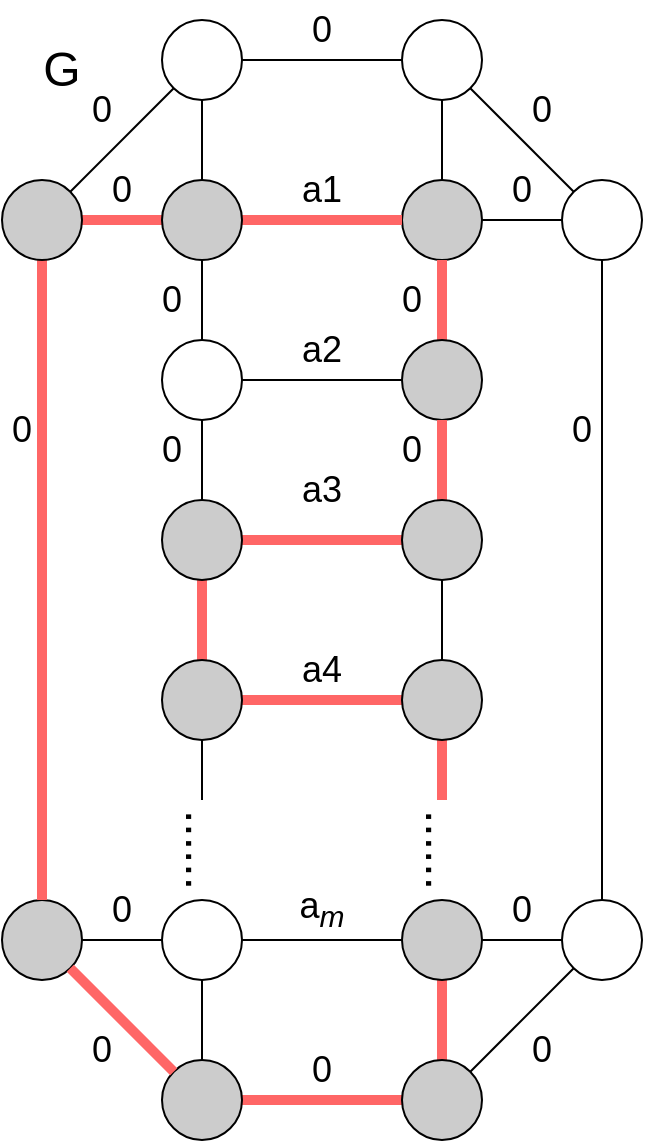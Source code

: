 <mxfile version="18.1.3" type="github">
  <diagram id="LmrDR_5DjWMxxekCSNVJ" name="Page-1">
    <mxGraphModel dx="1038" dy="579" grid="1" gridSize="10" guides="1" tooltips="1" connect="1" arrows="1" fold="1" page="1" pageScale="1" pageWidth="827" pageHeight="1169" math="0" shadow="0">
      <root>
        <mxCell id="0" />
        <mxCell id="1" parent="0" />
        <mxCell id="2z21b3cvbouEXiCNSWIQ-1" value="" style="ellipse;whiteSpace=wrap;html=1;aspect=fixed;fillColor=#CCCCCC;" vertex="1" parent="1">
          <mxGeometry x="120" y="520" width="40" height="40" as="geometry" />
        </mxCell>
        <mxCell id="2z21b3cvbouEXiCNSWIQ-2" style="edgeStyle=orthogonalEdgeStyle;rounded=0;orthogonalLoop=1;jettySize=auto;html=1;exitX=1;exitY=0.5;exitDx=0;exitDy=0;entryX=0;entryY=0.5;entryDx=0;entryDy=0;fontSize=24;endArrow=none;endFill=0;" edge="1" parent="1" source="2z21b3cvbouEXiCNSWIQ-3" target="2z21b3cvbouEXiCNSWIQ-42">
          <mxGeometry relative="1" as="geometry" />
        </mxCell>
        <mxCell id="2z21b3cvbouEXiCNSWIQ-3" value="" style="ellipse;whiteSpace=wrap;html=1;aspect=fixed;fillColor=#CCCCCC;" vertex="1" parent="1">
          <mxGeometry x="320" y="160" width="40" height="40" as="geometry" />
        </mxCell>
        <mxCell id="2z21b3cvbouEXiCNSWIQ-4" style="edgeStyle=orthogonalEdgeStyle;rounded=0;orthogonalLoop=1;jettySize=auto;html=1;exitX=0.5;exitY=0;exitDx=0;exitDy=0;entryX=0.5;entryY=1;entryDx=0;entryDy=0;fontSize=24;endArrow=none;endFill=0;strokeWidth=5;strokeColor=#FF6666;" edge="1" parent="1" source="2z21b3cvbouEXiCNSWIQ-6" target="2z21b3cvbouEXiCNSWIQ-3">
          <mxGeometry relative="1" as="geometry" />
        </mxCell>
        <mxCell id="2z21b3cvbouEXiCNSWIQ-6" value="" style="ellipse;whiteSpace=wrap;html=1;aspect=fixed;fillColor=#CCCCCC;" vertex="1" parent="1">
          <mxGeometry x="320" y="240" width="40" height="40" as="geometry" />
        </mxCell>
        <mxCell id="2z21b3cvbouEXiCNSWIQ-7" style="edgeStyle=orthogonalEdgeStyle;rounded=0;orthogonalLoop=1;jettySize=auto;html=1;exitX=1;exitY=0.5;exitDx=0;exitDy=0;entryX=0;entryY=0.5;entryDx=0;entryDy=0;fontSize=24;endArrow=none;endFill=0;" edge="1" parent="1" source="2z21b3cvbouEXiCNSWIQ-10" target="2z21b3cvbouEXiCNSWIQ-6">
          <mxGeometry relative="1" as="geometry" />
        </mxCell>
        <mxCell id="2z21b3cvbouEXiCNSWIQ-8" style="edgeStyle=orthogonalEdgeStyle;rounded=0;orthogonalLoop=1;jettySize=auto;html=1;exitX=0.5;exitY=0;exitDx=0;exitDy=0;entryX=0.5;entryY=1;entryDx=0;entryDy=0;fontSize=24;endArrow=none;endFill=0;" edge="1" parent="1" source="2z21b3cvbouEXiCNSWIQ-10" target="2z21b3cvbouEXiCNSWIQ-13">
          <mxGeometry relative="1" as="geometry" />
        </mxCell>
        <mxCell id="2z21b3cvbouEXiCNSWIQ-62" style="edgeStyle=orthogonalEdgeStyle;rounded=0;orthogonalLoop=1;jettySize=auto;html=1;exitX=0.5;exitY=1;exitDx=0;exitDy=0;entryX=0.5;entryY=0;entryDx=0;entryDy=0;endArrow=none;endFill=0;" edge="1" parent="1" source="2z21b3cvbouEXiCNSWIQ-10" target="2z21b3cvbouEXiCNSWIQ-60">
          <mxGeometry relative="1" as="geometry" />
        </mxCell>
        <mxCell id="2z21b3cvbouEXiCNSWIQ-10" value="" style="ellipse;whiteSpace=wrap;html=1;aspect=fixed;" vertex="1" parent="1">
          <mxGeometry x="200" y="240" width="40" height="40" as="geometry" />
        </mxCell>
        <mxCell id="2z21b3cvbouEXiCNSWIQ-11" style="edgeStyle=orthogonalEdgeStyle;rounded=0;orthogonalLoop=1;jettySize=auto;html=1;exitX=1;exitY=0.5;exitDx=0;exitDy=0;entryX=0;entryY=0.5;entryDx=0;entryDy=0;fontSize=24;endArrow=none;endFill=0;strokeColor=#FF6666;strokeWidth=5;" edge="1" parent="1" source="2z21b3cvbouEXiCNSWIQ-13" target="2z21b3cvbouEXiCNSWIQ-3">
          <mxGeometry relative="1" as="geometry" />
        </mxCell>
        <mxCell id="2z21b3cvbouEXiCNSWIQ-12" style="edgeStyle=orthogonalEdgeStyle;rounded=0;orthogonalLoop=1;jettySize=auto;html=1;exitX=0;exitY=0.5;exitDx=0;exitDy=0;entryX=1;entryY=0.5;entryDx=0;entryDy=0;fontSize=24;endArrow=none;endFill=0;strokeWidth=5;strokeColor=#FF6666;" edge="1" parent="1" source="2z21b3cvbouEXiCNSWIQ-13" target="2z21b3cvbouEXiCNSWIQ-34">
          <mxGeometry relative="1" as="geometry" />
        </mxCell>
        <mxCell id="2z21b3cvbouEXiCNSWIQ-13" value="" style="ellipse;whiteSpace=wrap;html=1;aspect=fixed;fillColor=#CCCCCC;" vertex="1" parent="1">
          <mxGeometry x="200" y="160" width="40" height="40" as="geometry" />
        </mxCell>
        <mxCell id="2z21b3cvbouEXiCNSWIQ-14" style="edgeStyle=orthogonalEdgeStyle;rounded=0;orthogonalLoop=1;jettySize=auto;html=1;exitX=1;exitY=0.5;exitDx=0;exitDy=0;entryX=0;entryY=0.5;entryDx=0;entryDy=0;fontSize=24;endArrow=none;endFill=0;strokeWidth=5;strokeColor=#FF6666;" edge="1" parent="1" source="2z21b3cvbouEXiCNSWIQ-15" target="2z21b3cvbouEXiCNSWIQ-35">
          <mxGeometry relative="1" as="geometry" />
        </mxCell>
        <mxCell id="2z21b3cvbouEXiCNSWIQ-15" value="" style="ellipse;whiteSpace=wrap;html=1;aspect=fixed;fillColor=#CCCCCC;" vertex="1" parent="1">
          <mxGeometry x="200" y="600" width="40" height="40" as="geometry" />
        </mxCell>
        <mxCell id="2z21b3cvbouEXiCNSWIQ-16" value="&lt;font style=&quot;font-size: 24px;&quot;&gt;......&lt;/font&gt;" style="text;html=1;strokeColor=none;fillColor=none;align=center;verticalAlign=middle;whiteSpace=wrap;rounded=0;rotation=90;" vertex="1" parent="1">
          <mxGeometry x="195" y="480" width="50" height="30" as="geometry" />
        </mxCell>
        <mxCell id="2z21b3cvbouEXiCNSWIQ-17" style="edgeStyle=orthogonalEdgeStyle;rounded=0;orthogonalLoop=1;jettySize=auto;html=1;exitX=1;exitY=0.5;exitDx=0;exitDy=0;entryX=0;entryY=0.5;entryDx=0;entryDy=0;fontSize=24;endArrow=none;endFill=0;" edge="1" parent="1" source="2z21b3cvbouEXiCNSWIQ-20" target="2z21b3cvbouEXiCNSWIQ-27">
          <mxGeometry relative="1" as="geometry" />
        </mxCell>
        <mxCell id="2z21b3cvbouEXiCNSWIQ-18" style="edgeStyle=orthogonalEdgeStyle;rounded=0;orthogonalLoop=1;jettySize=auto;html=1;exitX=0.5;exitY=1;exitDx=0;exitDy=0;entryX=0.5;entryY=0;entryDx=0;entryDy=0;fontSize=24;endArrow=none;endFill=0;" edge="1" parent="1" source="2z21b3cvbouEXiCNSWIQ-20" target="2z21b3cvbouEXiCNSWIQ-15">
          <mxGeometry relative="1" as="geometry" />
        </mxCell>
        <mxCell id="2z21b3cvbouEXiCNSWIQ-19" style="edgeStyle=orthogonalEdgeStyle;rounded=0;orthogonalLoop=1;jettySize=auto;html=1;exitX=0;exitY=0.5;exitDx=0;exitDy=0;entryX=1;entryY=0.5;entryDx=0;entryDy=0;fontSize=24;endArrow=none;endFill=0;" edge="1" parent="1" source="2z21b3cvbouEXiCNSWIQ-20" target="2z21b3cvbouEXiCNSWIQ-1">
          <mxGeometry relative="1" as="geometry" />
        </mxCell>
        <mxCell id="2z21b3cvbouEXiCNSWIQ-20" value="" style="ellipse;whiteSpace=wrap;html=1;aspect=fixed;" vertex="1" parent="1">
          <mxGeometry x="200" y="520" width="40" height="40" as="geometry" />
        </mxCell>
        <mxCell id="2z21b3cvbouEXiCNSWIQ-21" value="a1" style="text;html=1;strokeColor=none;fillColor=none;align=center;verticalAlign=middle;whiteSpace=wrap;rounded=0;fontSize=18;" vertex="1" parent="1">
          <mxGeometry x="250" y="150" width="60" height="30" as="geometry" />
        </mxCell>
        <mxCell id="2z21b3cvbouEXiCNSWIQ-22" value="a2" style="text;html=1;strokeColor=none;fillColor=none;align=center;verticalAlign=middle;whiteSpace=wrap;rounded=0;fontSize=18;" vertex="1" parent="1">
          <mxGeometry x="250" y="230" width="60" height="30" as="geometry" />
        </mxCell>
        <mxCell id="2z21b3cvbouEXiCNSWIQ-23" value="a&lt;sub&gt;&lt;i&gt;m&lt;/i&gt;&lt;/sub&gt;" style="text;html=1;strokeColor=none;fillColor=none;align=center;verticalAlign=middle;whiteSpace=wrap;rounded=0;fontSize=18;" vertex="1" parent="1">
          <mxGeometry x="250" y="510" width="60" height="30" as="geometry" />
        </mxCell>
        <mxCell id="2z21b3cvbouEXiCNSWIQ-24" value="&lt;font style=&quot;font-size: 24px;&quot;&gt;G&lt;/font&gt;" style="text;html=1;strokeColor=none;fillColor=none;align=center;verticalAlign=middle;whiteSpace=wrap;rounded=0;fontSize=18;" vertex="1" parent="1">
          <mxGeometry x="130" y="90" width="40" height="30" as="geometry" />
        </mxCell>
        <mxCell id="2z21b3cvbouEXiCNSWIQ-25" style="edgeStyle=orthogonalEdgeStyle;rounded=0;orthogonalLoop=1;jettySize=auto;html=1;exitX=0.5;exitY=1;exitDx=0;exitDy=0;entryX=0.5;entryY=0;entryDx=0;entryDy=0;fontSize=24;endArrow=none;endFill=0;strokeWidth=5;strokeColor=#FF6666;" edge="1" parent="1" source="2z21b3cvbouEXiCNSWIQ-27" target="2z21b3cvbouEXiCNSWIQ-35">
          <mxGeometry relative="1" as="geometry" />
        </mxCell>
        <mxCell id="2z21b3cvbouEXiCNSWIQ-26" style="edgeStyle=orthogonalEdgeStyle;rounded=0;orthogonalLoop=1;jettySize=auto;html=1;exitX=1;exitY=0.5;exitDx=0;exitDy=0;entryX=0;entryY=0.5;entryDx=0;entryDy=0;fontSize=24;endArrow=none;endFill=0;" edge="1" parent="1" source="2z21b3cvbouEXiCNSWIQ-27" target="2z21b3cvbouEXiCNSWIQ-43">
          <mxGeometry relative="1" as="geometry" />
        </mxCell>
        <mxCell id="2z21b3cvbouEXiCNSWIQ-27" value="" style="ellipse;whiteSpace=wrap;html=1;aspect=fixed;fillColor=#CCCCCC;" vertex="1" parent="1">
          <mxGeometry x="320" y="520" width="40" height="40" as="geometry" />
        </mxCell>
        <mxCell id="2z21b3cvbouEXiCNSWIQ-28" value="&lt;font style=&quot;font-size: 24px;&quot;&gt;......&lt;/font&gt;" style="text;html=1;strokeColor=none;fillColor=none;align=center;verticalAlign=middle;whiteSpace=wrap;rounded=0;rotation=90;" vertex="1" parent="1">
          <mxGeometry x="315" y="480" width="50" height="30" as="geometry" />
        </mxCell>
        <mxCell id="2z21b3cvbouEXiCNSWIQ-29" value="0" style="text;html=1;strokeColor=none;fillColor=none;align=center;verticalAlign=middle;whiteSpace=wrap;rounded=0;fontSize=18;" vertex="1" parent="1">
          <mxGeometry x="195" y="205" width="20" height="30" as="geometry" />
        </mxCell>
        <mxCell id="2z21b3cvbouEXiCNSWIQ-30" value="0" style="text;html=1;strokeColor=none;fillColor=none;align=center;verticalAlign=middle;whiteSpace=wrap;rounded=0;fontSize=18;" vertex="1" parent="1">
          <mxGeometry x="315" y="205" width="20" height="30" as="geometry" />
        </mxCell>
        <mxCell id="2z21b3cvbouEXiCNSWIQ-31" value="0" style="text;html=1;strokeColor=none;fillColor=none;align=center;verticalAlign=middle;whiteSpace=wrap;rounded=0;fontSize=18;" vertex="1" parent="1">
          <mxGeometry x="195" y="280" width="20" height="30" as="geometry" />
        </mxCell>
        <mxCell id="2z21b3cvbouEXiCNSWIQ-32" value="0" style="text;html=1;strokeColor=none;fillColor=none;align=center;verticalAlign=middle;whiteSpace=wrap;rounded=0;fontSize=18;" vertex="1" parent="1">
          <mxGeometry x="315" y="280" width="20" height="30" as="geometry" />
        </mxCell>
        <mxCell id="2z21b3cvbouEXiCNSWIQ-33" style="edgeStyle=orthogonalEdgeStyle;rounded=0;orthogonalLoop=1;jettySize=auto;html=1;exitX=0.5;exitY=1;exitDx=0;exitDy=0;entryX=0.5;entryY=0;entryDx=0;entryDy=0;fontSize=24;endArrow=none;endFill=0;strokeWidth=5;strokeColor=#FF6666;" edge="1" parent="1" source="2z21b3cvbouEXiCNSWIQ-34" target="2z21b3cvbouEXiCNSWIQ-1">
          <mxGeometry relative="1" as="geometry" />
        </mxCell>
        <mxCell id="2z21b3cvbouEXiCNSWIQ-34" value="" style="ellipse;whiteSpace=wrap;html=1;aspect=fixed;fillColor=#CCCCCC;" vertex="1" parent="1">
          <mxGeometry x="120" y="160" width="40" height="40" as="geometry" />
        </mxCell>
        <mxCell id="2z21b3cvbouEXiCNSWIQ-35" value="" style="ellipse;whiteSpace=wrap;html=1;aspect=fixed;fillColor=#CCCCCC;" vertex="1" parent="1">
          <mxGeometry x="320" y="600" width="40" height="40" as="geometry" />
        </mxCell>
        <mxCell id="2z21b3cvbouEXiCNSWIQ-36" style="edgeStyle=orthogonalEdgeStyle;rounded=0;orthogonalLoop=1;jettySize=auto;html=1;exitX=1;exitY=0.5;exitDx=0;exitDy=0;entryX=0;entryY=0.5;entryDx=0;entryDy=0;fontSize=24;endArrow=none;endFill=0;" edge="1" parent="1" source="2z21b3cvbouEXiCNSWIQ-38" target="2z21b3cvbouEXiCNSWIQ-40">
          <mxGeometry relative="1" as="geometry" />
        </mxCell>
        <mxCell id="2z21b3cvbouEXiCNSWIQ-37" style="edgeStyle=orthogonalEdgeStyle;rounded=0;orthogonalLoop=1;jettySize=auto;html=1;exitX=0.5;exitY=1;exitDx=0;exitDy=0;entryX=0.5;entryY=0;entryDx=0;entryDy=0;fontSize=24;endArrow=none;endFill=0;" edge="1" parent="1" source="2z21b3cvbouEXiCNSWIQ-38" target="2z21b3cvbouEXiCNSWIQ-13">
          <mxGeometry relative="1" as="geometry" />
        </mxCell>
        <mxCell id="2z21b3cvbouEXiCNSWIQ-38" value="" style="ellipse;whiteSpace=wrap;html=1;aspect=fixed;" vertex="1" parent="1">
          <mxGeometry x="200" y="80" width="40" height="40" as="geometry" />
        </mxCell>
        <mxCell id="2z21b3cvbouEXiCNSWIQ-39" style="edgeStyle=orthogonalEdgeStyle;rounded=0;orthogonalLoop=1;jettySize=auto;html=1;exitX=0.5;exitY=1;exitDx=0;exitDy=0;entryX=0.5;entryY=0;entryDx=0;entryDy=0;fontSize=24;endArrow=none;endFill=0;" edge="1" parent="1" source="2z21b3cvbouEXiCNSWIQ-40" target="2z21b3cvbouEXiCNSWIQ-3">
          <mxGeometry relative="1" as="geometry" />
        </mxCell>
        <mxCell id="2z21b3cvbouEXiCNSWIQ-40" value="" style="ellipse;whiteSpace=wrap;html=1;aspect=fixed;" vertex="1" parent="1">
          <mxGeometry x="320" y="80" width="40" height="40" as="geometry" />
        </mxCell>
        <mxCell id="2z21b3cvbouEXiCNSWIQ-41" style="edgeStyle=orthogonalEdgeStyle;rounded=0;orthogonalLoop=1;jettySize=auto;html=1;exitX=0.5;exitY=1;exitDx=0;exitDy=0;entryX=0.5;entryY=0;entryDx=0;entryDy=0;fontSize=24;endArrow=none;endFill=0;" edge="1" parent="1" source="2z21b3cvbouEXiCNSWIQ-42" target="2z21b3cvbouEXiCNSWIQ-43">
          <mxGeometry relative="1" as="geometry" />
        </mxCell>
        <mxCell id="2z21b3cvbouEXiCNSWIQ-42" value="" style="ellipse;whiteSpace=wrap;html=1;aspect=fixed;" vertex="1" parent="1">
          <mxGeometry x="400" y="160" width="40" height="40" as="geometry" />
        </mxCell>
        <mxCell id="2z21b3cvbouEXiCNSWIQ-43" value="" style="ellipse;whiteSpace=wrap;html=1;aspect=fixed;" vertex="1" parent="1">
          <mxGeometry x="400" y="520" width="40" height="40" as="geometry" />
        </mxCell>
        <mxCell id="2z21b3cvbouEXiCNSWIQ-44" value="0" style="text;html=1;strokeColor=none;fillColor=none;align=center;verticalAlign=middle;whiteSpace=wrap;rounded=0;fontSize=18;" vertex="1" parent="1">
          <mxGeometry x="120" y="270" width="20" height="30" as="geometry" />
        </mxCell>
        <mxCell id="2z21b3cvbouEXiCNSWIQ-45" value="0" style="text;html=1;strokeColor=none;fillColor=none;align=center;verticalAlign=middle;whiteSpace=wrap;rounded=0;fontSize=18;" vertex="1" parent="1">
          <mxGeometry x="400" y="270" width="20" height="30" as="geometry" />
        </mxCell>
        <mxCell id="2z21b3cvbouEXiCNSWIQ-46" value="0" style="text;html=1;strokeColor=none;fillColor=none;align=center;verticalAlign=middle;whiteSpace=wrap;rounded=0;fontSize=18;" vertex="1" parent="1">
          <mxGeometry x="270" y="70" width="20" height="30" as="geometry" />
        </mxCell>
        <mxCell id="2z21b3cvbouEXiCNSWIQ-47" value="0" style="text;html=1;strokeColor=none;fillColor=none;align=center;verticalAlign=middle;whiteSpace=wrap;rounded=0;fontSize=18;" vertex="1" parent="1">
          <mxGeometry x="270" y="590" width="20" height="30" as="geometry" />
        </mxCell>
        <mxCell id="2z21b3cvbouEXiCNSWIQ-48" value="" style="endArrow=none;html=1;rounded=0;fontSize=24;exitX=1;exitY=1;exitDx=0;exitDy=0;entryX=0;entryY=0;entryDx=0;entryDy=0;strokeWidth=5;strokeColor=#FF6666;" edge="1" parent="1" source="2z21b3cvbouEXiCNSWIQ-1" target="2z21b3cvbouEXiCNSWIQ-15">
          <mxGeometry width="50" height="50" relative="1" as="geometry">
            <mxPoint x="130" y="650" as="sourcePoint" />
            <mxPoint x="180" y="600" as="targetPoint" />
          </mxGeometry>
        </mxCell>
        <mxCell id="2z21b3cvbouEXiCNSWIQ-49" value="0" style="text;html=1;strokeColor=none;fillColor=none;align=center;verticalAlign=middle;whiteSpace=wrap;rounded=0;fontSize=18;" vertex="1" parent="1">
          <mxGeometry x="170" y="150" width="20" height="30" as="geometry" />
        </mxCell>
        <mxCell id="2z21b3cvbouEXiCNSWIQ-50" value="0" style="text;html=1;strokeColor=none;fillColor=none;align=center;verticalAlign=middle;whiteSpace=wrap;rounded=0;fontSize=18;" vertex="1" parent="1">
          <mxGeometry x="370" y="150" width="20" height="30" as="geometry" />
        </mxCell>
        <mxCell id="2z21b3cvbouEXiCNSWIQ-51" value="0" style="text;html=1;strokeColor=none;fillColor=none;align=center;verticalAlign=middle;whiteSpace=wrap;rounded=0;fontSize=18;" vertex="1" parent="1">
          <mxGeometry x="170" y="510" width="20" height="30" as="geometry" />
        </mxCell>
        <mxCell id="2z21b3cvbouEXiCNSWIQ-52" value="0" style="text;html=1;strokeColor=none;fillColor=none;align=center;verticalAlign=middle;whiteSpace=wrap;rounded=0;fontSize=18;" vertex="1" parent="1">
          <mxGeometry x="370" y="510" width="20" height="30" as="geometry" />
        </mxCell>
        <mxCell id="2z21b3cvbouEXiCNSWIQ-53" value="" style="endArrow=none;html=1;rounded=0;fontSize=24;entryX=0;entryY=1;entryDx=0;entryDy=0;exitX=1;exitY=0;exitDx=0;exitDy=0;" edge="1" parent="1" source="2z21b3cvbouEXiCNSWIQ-35" target="2z21b3cvbouEXiCNSWIQ-43">
          <mxGeometry width="50" height="50" relative="1" as="geometry">
            <mxPoint x="350" y="610" as="sourcePoint" />
            <mxPoint x="400" y="560" as="targetPoint" />
          </mxGeometry>
        </mxCell>
        <mxCell id="2z21b3cvbouEXiCNSWIQ-54" value="" style="endArrow=none;html=1;rounded=0;fontSize=24;entryX=0;entryY=1;entryDx=0;entryDy=0;exitX=1;exitY=0;exitDx=0;exitDy=0;" edge="1" parent="1" source="2z21b3cvbouEXiCNSWIQ-34" target="2z21b3cvbouEXiCNSWIQ-38">
          <mxGeometry width="50" height="50" relative="1" as="geometry">
            <mxPoint x="148.282" y="161.718" as="sourcePoint" />
            <mxPoint x="199.998" y="110.002" as="targetPoint" />
          </mxGeometry>
        </mxCell>
        <mxCell id="2z21b3cvbouEXiCNSWIQ-55" value="" style="endArrow=none;html=1;rounded=0;fontSize=24;entryX=0;entryY=0;entryDx=0;entryDy=0;exitX=1;exitY=1;exitDx=0;exitDy=0;" edge="1" parent="1" source="2z21b3cvbouEXiCNSWIQ-40" target="2z21b3cvbouEXiCNSWIQ-42">
          <mxGeometry width="50" height="50" relative="1" as="geometry">
            <mxPoint x="350" y="110" as="sourcePoint" />
            <mxPoint x="400" y="60" as="targetPoint" />
          </mxGeometry>
        </mxCell>
        <mxCell id="2z21b3cvbouEXiCNSWIQ-56" value="0" style="text;html=1;strokeColor=none;fillColor=none;align=center;verticalAlign=middle;whiteSpace=wrap;rounded=0;fontSize=18;" vertex="1" parent="1">
          <mxGeometry x="160" y="110" width="20" height="30" as="geometry" />
        </mxCell>
        <mxCell id="2z21b3cvbouEXiCNSWIQ-57" value="0" style="text;html=1;strokeColor=none;fillColor=none;align=center;verticalAlign=middle;whiteSpace=wrap;rounded=0;fontSize=18;" vertex="1" parent="1">
          <mxGeometry x="380" y="110" width="20" height="30" as="geometry" />
        </mxCell>
        <mxCell id="2z21b3cvbouEXiCNSWIQ-58" value="0" style="text;html=1;strokeColor=none;fillColor=none;align=center;verticalAlign=middle;whiteSpace=wrap;rounded=0;fontSize=18;" vertex="1" parent="1">
          <mxGeometry x="160" y="580" width="20" height="30" as="geometry" />
        </mxCell>
        <mxCell id="2z21b3cvbouEXiCNSWIQ-59" value="0" style="text;html=1;strokeColor=none;fillColor=none;align=center;verticalAlign=middle;whiteSpace=wrap;rounded=0;fontSize=18;" vertex="1" parent="1">
          <mxGeometry x="380" y="580" width="20" height="30" as="geometry" />
        </mxCell>
        <mxCell id="2z21b3cvbouEXiCNSWIQ-64" style="edgeStyle=orthogonalEdgeStyle;rounded=0;orthogonalLoop=1;jettySize=auto;html=1;exitX=1;exitY=0.5;exitDx=0;exitDy=0;entryX=0;entryY=0.5;entryDx=0;entryDy=0;endArrow=none;endFill=0;strokeWidth=5;strokeColor=#FF6666;" edge="1" parent="1" source="2z21b3cvbouEXiCNSWIQ-60" target="2z21b3cvbouEXiCNSWIQ-61">
          <mxGeometry relative="1" as="geometry" />
        </mxCell>
        <mxCell id="2z21b3cvbouEXiCNSWIQ-68" style="edgeStyle=orthogonalEdgeStyle;rounded=0;orthogonalLoop=1;jettySize=auto;html=1;exitX=0.5;exitY=1;exitDx=0;exitDy=0;entryX=0.5;entryY=0;entryDx=0;entryDy=0;endArrow=none;endFill=0;strokeColor=#FF6666;strokeWidth=5;" edge="1" parent="1" source="2z21b3cvbouEXiCNSWIQ-60" target="2z21b3cvbouEXiCNSWIQ-66">
          <mxGeometry relative="1" as="geometry" />
        </mxCell>
        <mxCell id="2z21b3cvbouEXiCNSWIQ-60" value="" style="ellipse;whiteSpace=wrap;html=1;aspect=fixed;fillColor=#CCCCCC;" vertex="1" parent="1">
          <mxGeometry x="200" y="320" width="40" height="40" as="geometry" />
        </mxCell>
        <mxCell id="2z21b3cvbouEXiCNSWIQ-63" style="edgeStyle=orthogonalEdgeStyle;rounded=0;orthogonalLoop=1;jettySize=auto;html=1;exitX=0.5;exitY=0;exitDx=0;exitDy=0;entryX=0.5;entryY=1;entryDx=0;entryDy=0;endArrow=none;endFill=0;strokeColor=#FF6666;strokeWidth=5;" edge="1" parent="1" source="2z21b3cvbouEXiCNSWIQ-61" target="2z21b3cvbouEXiCNSWIQ-6">
          <mxGeometry relative="1" as="geometry" />
        </mxCell>
        <mxCell id="2z21b3cvbouEXiCNSWIQ-70" style="edgeStyle=orthogonalEdgeStyle;rounded=0;orthogonalLoop=1;jettySize=auto;html=1;exitX=0.5;exitY=1;exitDx=0;exitDy=0;entryX=0.5;entryY=0;entryDx=0;entryDy=0;endArrow=none;endFill=0;strokeColor=#000000;strokeWidth=1;" edge="1" parent="1" source="2z21b3cvbouEXiCNSWIQ-61" target="2z21b3cvbouEXiCNSWIQ-67">
          <mxGeometry relative="1" as="geometry" />
        </mxCell>
        <mxCell id="2z21b3cvbouEXiCNSWIQ-61" value="" style="ellipse;whiteSpace=wrap;html=1;aspect=fixed;fillColor=#CCCCCC;" vertex="1" parent="1">
          <mxGeometry x="320" y="320" width="40" height="40" as="geometry" />
        </mxCell>
        <mxCell id="2z21b3cvbouEXiCNSWIQ-65" value="a3" style="text;html=1;strokeColor=none;fillColor=none;align=center;verticalAlign=middle;whiteSpace=wrap;rounded=0;fontSize=18;" vertex="1" parent="1">
          <mxGeometry x="250" y="300" width="60" height="30" as="geometry" />
        </mxCell>
        <mxCell id="2z21b3cvbouEXiCNSWIQ-69" style="edgeStyle=orthogonalEdgeStyle;rounded=0;orthogonalLoop=1;jettySize=auto;html=1;exitX=1;exitY=0.5;exitDx=0;exitDy=0;entryX=0;entryY=0.5;entryDx=0;entryDy=0;endArrow=none;endFill=0;strokeColor=#FF6666;strokeWidth=5;" edge="1" parent="1" source="2z21b3cvbouEXiCNSWIQ-66" target="2z21b3cvbouEXiCNSWIQ-67">
          <mxGeometry relative="1" as="geometry" />
        </mxCell>
        <mxCell id="2z21b3cvbouEXiCNSWIQ-73" style="edgeStyle=orthogonalEdgeStyle;rounded=0;orthogonalLoop=1;jettySize=auto;html=1;exitX=0.5;exitY=1;exitDx=0;exitDy=0;entryX=0;entryY=0.5;entryDx=0;entryDy=0;endArrow=none;endFill=0;strokeColor=#000000;strokeWidth=1;" edge="1" parent="1" source="2z21b3cvbouEXiCNSWIQ-66" target="2z21b3cvbouEXiCNSWIQ-16">
          <mxGeometry relative="1" as="geometry" />
        </mxCell>
        <mxCell id="2z21b3cvbouEXiCNSWIQ-66" value="" style="ellipse;whiteSpace=wrap;html=1;aspect=fixed;fillColor=#CCCCCC;" vertex="1" parent="1">
          <mxGeometry x="200" y="400" width="40" height="40" as="geometry" />
        </mxCell>
        <mxCell id="2z21b3cvbouEXiCNSWIQ-72" style="edgeStyle=orthogonalEdgeStyle;rounded=0;orthogonalLoop=1;jettySize=auto;html=1;exitX=0.5;exitY=1;exitDx=0;exitDy=0;entryX=0;entryY=0.5;entryDx=0;entryDy=0;endArrow=none;endFill=0;strokeColor=#FF6666;strokeWidth=5;" edge="1" parent="1" source="2z21b3cvbouEXiCNSWIQ-67" target="2z21b3cvbouEXiCNSWIQ-28">
          <mxGeometry relative="1" as="geometry" />
        </mxCell>
        <mxCell id="2z21b3cvbouEXiCNSWIQ-67" value="" style="ellipse;whiteSpace=wrap;html=1;aspect=fixed;fillColor=#CCCCCC;" vertex="1" parent="1">
          <mxGeometry x="320" y="400" width="40" height="40" as="geometry" />
        </mxCell>
        <mxCell id="2z21b3cvbouEXiCNSWIQ-71" value="a4" style="text;html=1;strokeColor=none;fillColor=none;align=center;verticalAlign=middle;whiteSpace=wrap;rounded=0;fontSize=18;" vertex="1" parent="1">
          <mxGeometry x="250" y="390" width="60" height="30" as="geometry" />
        </mxCell>
      </root>
    </mxGraphModel>
  </diagram>
</mxfile>
